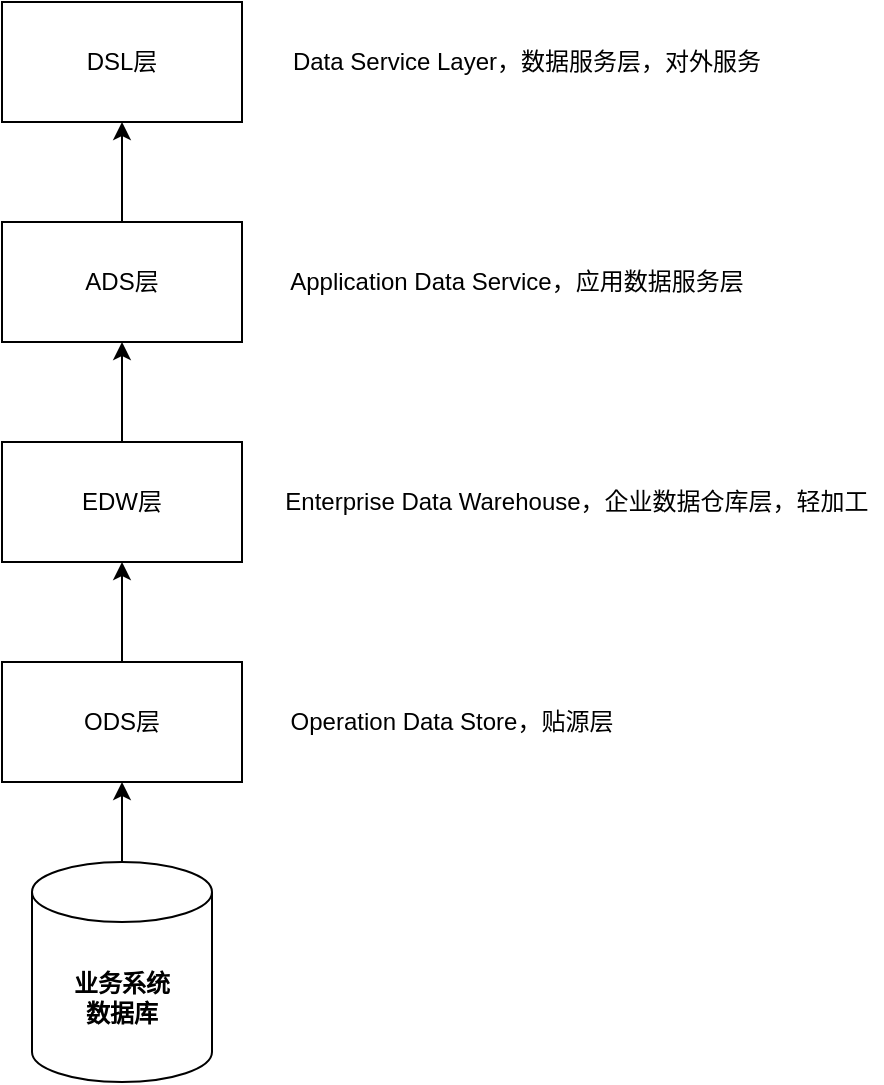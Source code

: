 <mxfile version="24.2.3" type="github">
  <diagram name="Page-1" id="j1ily-13pOXV_0wP2RHP">
    <mxGraphModel dx="1194" dy="756" grid="1" gridSize="10" guides="1" tooltips="1" connect="1" arrows="1" fold="1" page="1" pageScale="1" pageWidth="850" pageHeight="1100" math="0" shadow="0">
      <root>
        <mxCell id="0" />
        <mxCell id="1" parent="0" />
        <mxCell id="ZaP1nnSg_37Krj1BMkHy-4" style="edgeStyle=orthogonalEdgeStyle;rounded=0;orthogonalLoop=1;jettySize=auto;html=1;entryX=0.5;entryY=1;entryDx=0;entryDy=0;strokeWidth=1;" edge="1" parent="1" source="ZaP1nnSg_37Krj1BMkHy-1" target="ZaP1nnSg_37Krj1BMkHy-3">
          <mxGeometry relative="1" as="geometry" />
        </mxCell>
        <mxCell id="ZaP1nnSg_37Krj1BMkHy-1" value="&lt;b&gt;业务系统&lt;/b&gt;&lt;div&gt;&lt;b&gt;数据库&lt;/b&gt;&lt;/div&gt;" style="shape=cylinder3;whiteSpace=wrap;html=1;boundedLbl=1;backgroundOutline=1;size=15;" vertex="1" parent="1">
          <mxGeometry x="275" y="950" width="90" height="110" as="geometry" />
        </mxCell>
        <mxCell id="ZaP1nnSg_37Krj1BMkHy-6" style="edgeStyle=orthogonalEdgeStyle;rounded=0;orthogonalLoop=1;jettySize=auto;html=1;entryX=0.5;entryY=1;entryDx=0;entryDy=0;" edge="1" parent="1" source="ZaP1nnSg_37Krj1BMkHy-3" target="ZaP1nnSg_37Krj1BMkHy-5">
          <mxGeometry relative="1" as="geometry" />
        </mxCell>
        <mxCell id="ZaP1nnSg_37Krj1BMkHy-3" value="ODS层" style="rounded=0;whiteSpace=wrap;html=1;" vertex="1" parent="1">
          <mxGeometry x="260" y="850" width="120" height="60" as="geometry" />
        </mxCell>
        <mxCell id="ZaP1nnSg_37Krj1BMkHy-8" style="edgeStyle=orthogonalEdgeStyle;rounded=0;orthogonalLoop=1;jettySize=auto;html=1;" edge="1" parent="1" source="ZaP1nnSg_37Krj1BMkHy-5" target="ZaP1nnSg_37Krj1BMkHy-7">
          <mxGeometry relative="1" as="geometry" />
        </mxCell>
        <mxCell id="ZaP1nnSg_37Krj1BMkHy-5" value="EDW层" style="rounded=0;whiteSpace=wrap;html=1;" vertex="1" parent="1">
          <mxGeometry x="260" y="740" width="120" height="60" as="geometry" />
        </mxCell>
        <mxCell id="ZaP1nnSg_37Krj1BMkHy-10" style="edgeStyle=orthogonalEdgeStyle;rounded=0;orthogonalLoop=1;jettySize=auto;html=1;" edge="1" parent="1" source="ZaP1nnSg_37Krj1BMkHy-7" target="ZaP1nnSg_37Krj1BMkHy-9">
          <mxGeometry relative="1" as="geometry" />
        </mxCell>
        <mxCell id="ZaP1nnSg_37Krj1BMkHy-7" value="ADS层" style="rounded=0;whiteSpace=wrap;html=1;" vertex="1" parent="1">
          <mxGeometry x="260" y="630" width="120" height="60" as="geometry" />
        </mxCell>
        <mxCell id="ZaP1nnSg_37Krj1BMkHy-9" value="DSL层" style="rounded=0;whiteSpace=wrap;html=1;" vertex="1" parent="1">
          <mxGeometry x="260" y="520" width="120" height="60" as="geometry" />
        </mxCell>
        <mxCell id="ZaP1nnSg_37Krj1BMkHy-11" value="Operation Data Store，贴源层" style="text;html=1;align=center;verticalAlign=middle;whiteSpace=wrap;rounded=0;" vertex="1" parent="1">
          <mxGeometry x="395" y="855" width="180" height="50" as="geometry" />
        </mxCell>
        <mxCell id="ZaP1nnSg_37Krj1BMkHy-12" value="Enterprise Data Warehouse，企业数据仓库层，轻加工" style="text;html=1;align=center;verticalAlign=middle;whiteSpace=wrap;rounded=0;" vertex="1" parent="1">
          <mxGeometry x="395" y="745" width="305" height="50" as="geometry" />
        </mxCell>
        <mxCell id="ZaP1nnSg_37Krj1BMkHy-13" value="Application Data Service，应用数据服务层" style="text;html=1;align=center;verticalAlign=middle;whiteSpace=wrap;rounded=0;" vertex="1" parent="1">
          <mxGeometry x="395" y="635" width="245" height="50" as="geometry" />
        </mxCell>
        <mxCell id="ZaP1nnSg_37Krj1BMkHy-14" value="Data Service Layer，数据服务层，对外服务" style="text;html=1;align=center;verticalAlign=middle;whiteSpace=wrap;rounded=0;" vertex="1" parent="1">
          <mxGeometry x="395" y="525" width="255" height="50" as="geometry" />
        </mxCell>
      </root>
    </mxGraphModel>
  </diagram>
</mxfile>
